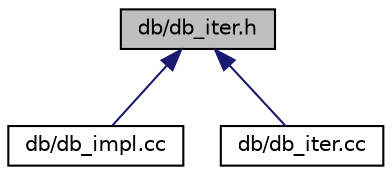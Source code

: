 digraph "db/db_iter.h"
{
  edge [fontname="Helvetica",fontsize="10",labelfontname="Helvetica",labelfontsize="10"];
  node [fontname="Helvetica",fontsize="10",shape=record];
  Node1 [label="db/db_iter.h",height=0.2,width=0.4,color="black", fillcolor="grey75", style="filled" fontcolor="black"];
  Node1 -> Node2 [dir="back",color="midnightblue",fontsize="10",style="solid",fontname="Helvetica"];
  Node2 [label="db/db_impl.cc",height=0.2,width=0.4,color="black", fillcolor="white", style="filled",URL="$db__impl_8cc.html"];
  Node1 -> Node3 [dir="back",color="midnightblue",fontsize="10",style="solid",fontname="Helvetica"];
  Node3 [label="db/db_iter.cc",height=0.2,width=0.4,color="black", fillcolor="white", style="filled",URL="$db__iter_8cc.html"];
}

